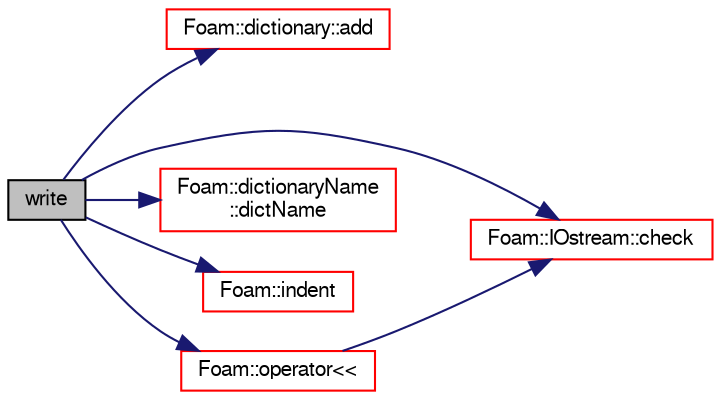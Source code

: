 digraph "write"
{
  bgcolor="transparent";
  edge [fontname="FreeSans",fontsize="10",labelfontname="FreeSans",labelfontsize="10"];
  node [fontname="FreeSans",fontsize="10",shape=record];
  rankdir="LR";
  Node78 [label="write",height=0.2,width=0.4,color="black", fillcolor="grey75", style="filled", fontcolor="black"];
  Node78 -> Node79 [color="midnightblue",fontsize="10",style="solid",fontname="FreeSans"];
  Node79 [label="Foam::dictionary::add",height=0.2,width=0.4,color="red",URL="$a26014.html#ac2ddcab42322c8d8af5e5830ab4d431b",tooltip="Add a new entry. "];
  Node78 -> Node122 [color="midnightblue",fontsize="10",style="solid",fontname="FreeSans"];
  Node122 [label="Foam::IOstream::check",height=0.2,width=0.4,color="red",URL="$a26226.html#a367eb3425fc4e8270e2aa961df8ac8a5",tooltip="Check IOstream status for given operation. "];
  Node78 -> Node128 [color="midnightblue",fontsize="10",style="solid",fontname="FreeSans"];
  Node128 [label="Foam::dictionaryName\l::dictName",height=0.2,width=0.4,color="red",URL="$a26010.html#a1294668acf090a15a78e04c1c22a048c",tooltip="Return the local dictionary name (final part of scoped name) "];
  Node78 -> Node130 [color="midnightblue",fontsize="10",style="solid",fontname="FreeSans"];
  Node130 [label="Foam::indent",height=0.2,width=0.4,color="red",URL="$a21124.html#ae297c57ea5b952a8bc9e4f30f7ea8701",tooltip="Indent stream. "];
  Node78 -> Node132 [color="midnightblue",fontsize="10",style="solid",fontname="FreeSans"];
  Node132 [label="Foam::operator\<\<",height=0.2,width=0.4,color="red",URL="$a21124.html#ae86a76a63deefbe1a4490c873ad8e1b2"];
  Node132 -> Node122 [color="midnightblue",fontsize="10",style="solid",fontname="FreeSans"];
}
